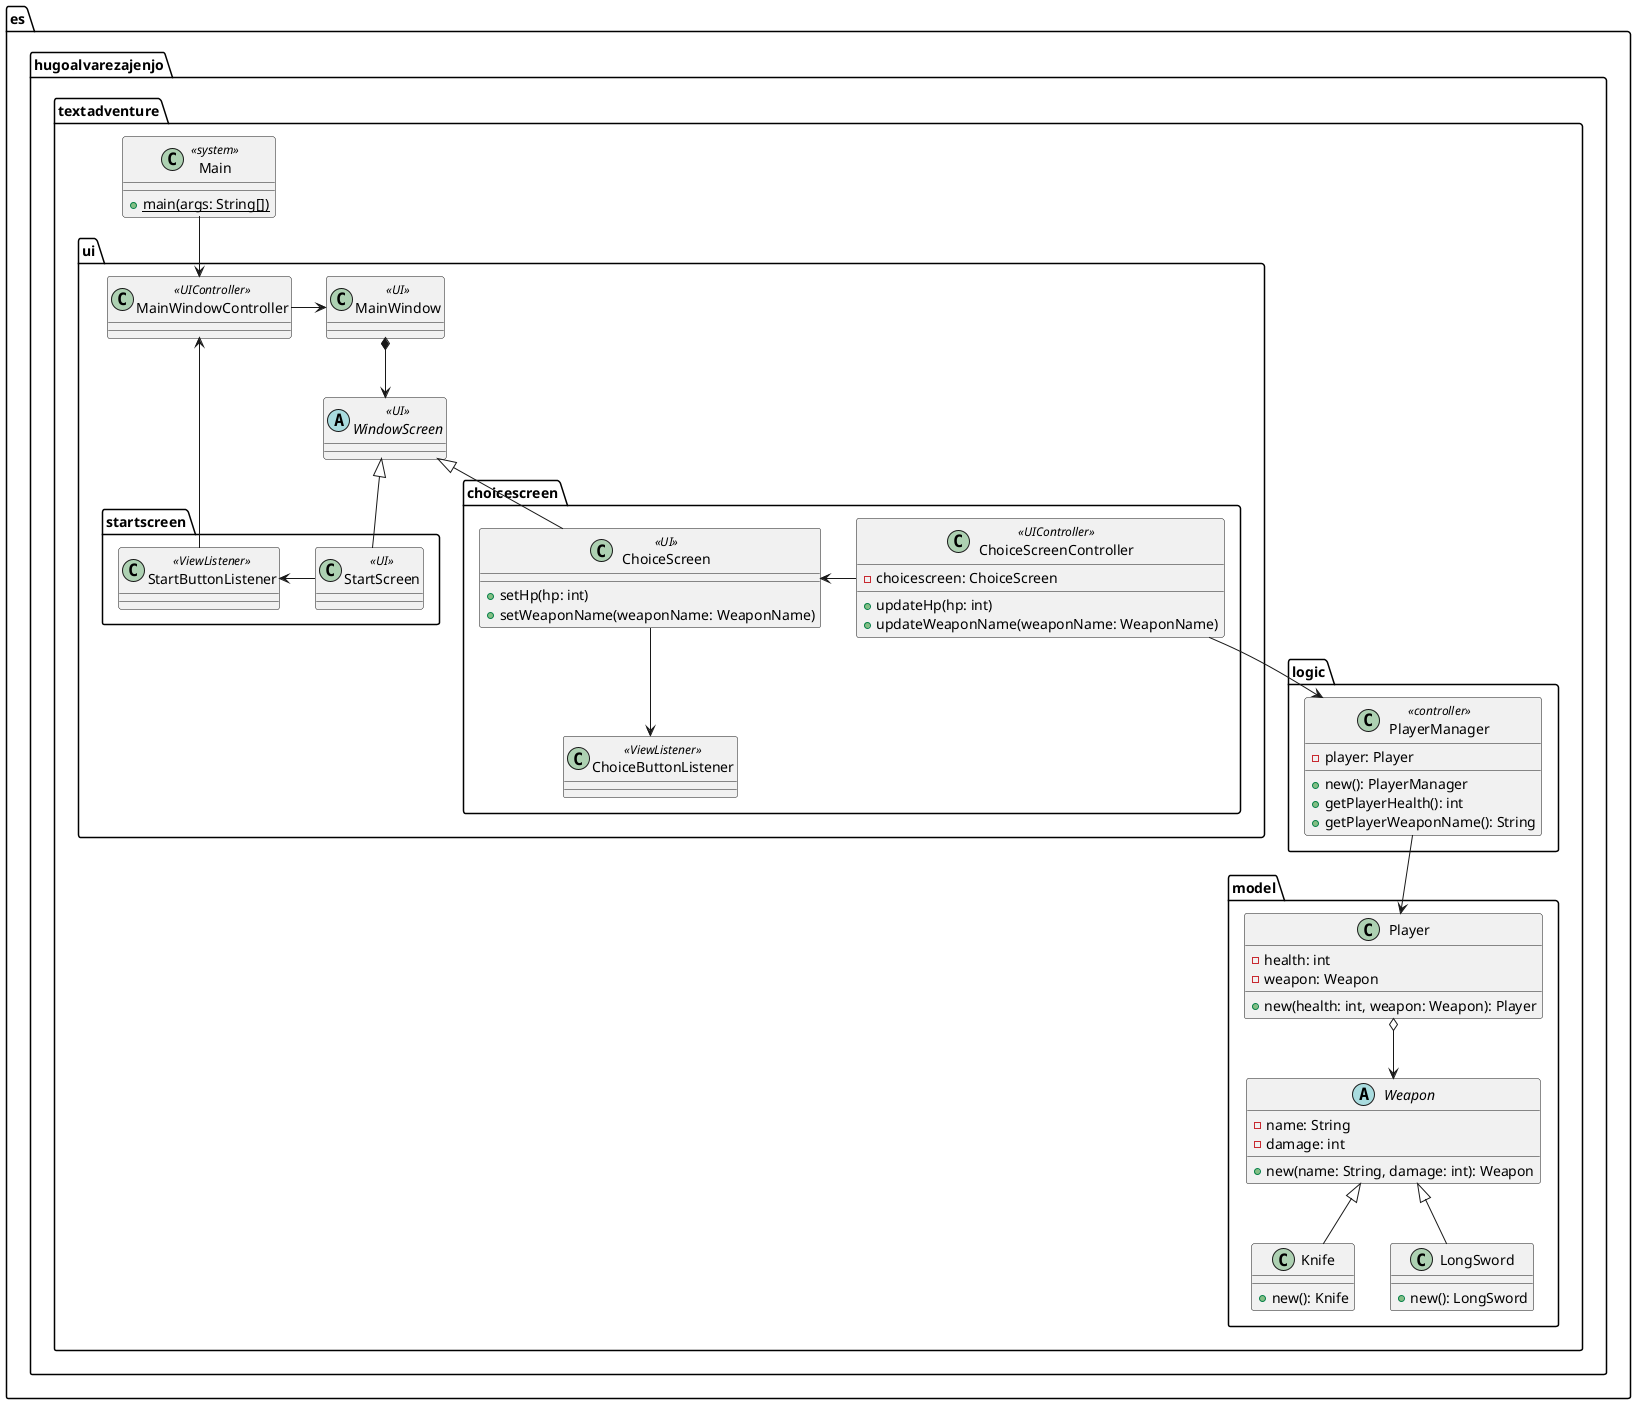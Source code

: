 @startuml TextAdventure Class Diagram
package es.hugoalvarezajenjo.textadventure {
    package model {
        class Player {
            - health: int
            - weapon: Weapon
            + new(health: int, weapon: Weapon): Player
        }

        abstract Weapon{
            - name: String
            - damage: int
            + new(name: String, damage: int): Weapon
        }

        class Knife {
            + new(): Knife
        }
         class LongSword {
            + new(): LongSword
        }
    }

    package logic {
        class PlayerManager <<controller>>{
            - player: Player
            + new(): PlayerManager
            + getPlayerHealth(): int
            + getPlayerWeaponName(): String
        }
    }

    package ui {
        class MainWindow <<UI>>
        class MainWindowController <<UIController>>
        abstract WindowScreen <<UI>>

        package startscreen {
            class StartScreen <<UI>>
            class StartButtonListener <<ViewListener>>
        }

        package choicescreen {
            class ChoiceScreen <<UI>> {
                + setHp(hp: int)
                + setWeaponName(weaponName: WeaponName)
            }
            class ChoiceScreenController <<UIController>> {
                - choicescreen: ChoiceScreen
                + updateHp(hp: int)
                + updateWeaponName(weaponName: WeaponName)
            }
            class ChoiceButtonListener <<ViewListener>>
        }

    }

    class Main <<system>>{
        + {static} main(args: String[])
    }
}

WindowScreen <|-- StartScreen
WindowScreen <|-- ChoiceScreen

Weapon <|-- Knife
Weapon <|-- LongSword

Main --> MainWindowController

MainWindowController -> MainWindow

MainWindow *--> WindowScreen

StartButtonListener <- StartScreen
MainWindowController <-- StartButtonListener

ChoiceScreen <- ChoiceScreenController
ChoiceScreenController --> PlayerManager

ChoiceScreen --> ChoiceButtonListener

PlayerManager --> Player

Player o--> Weapon

@enduml

